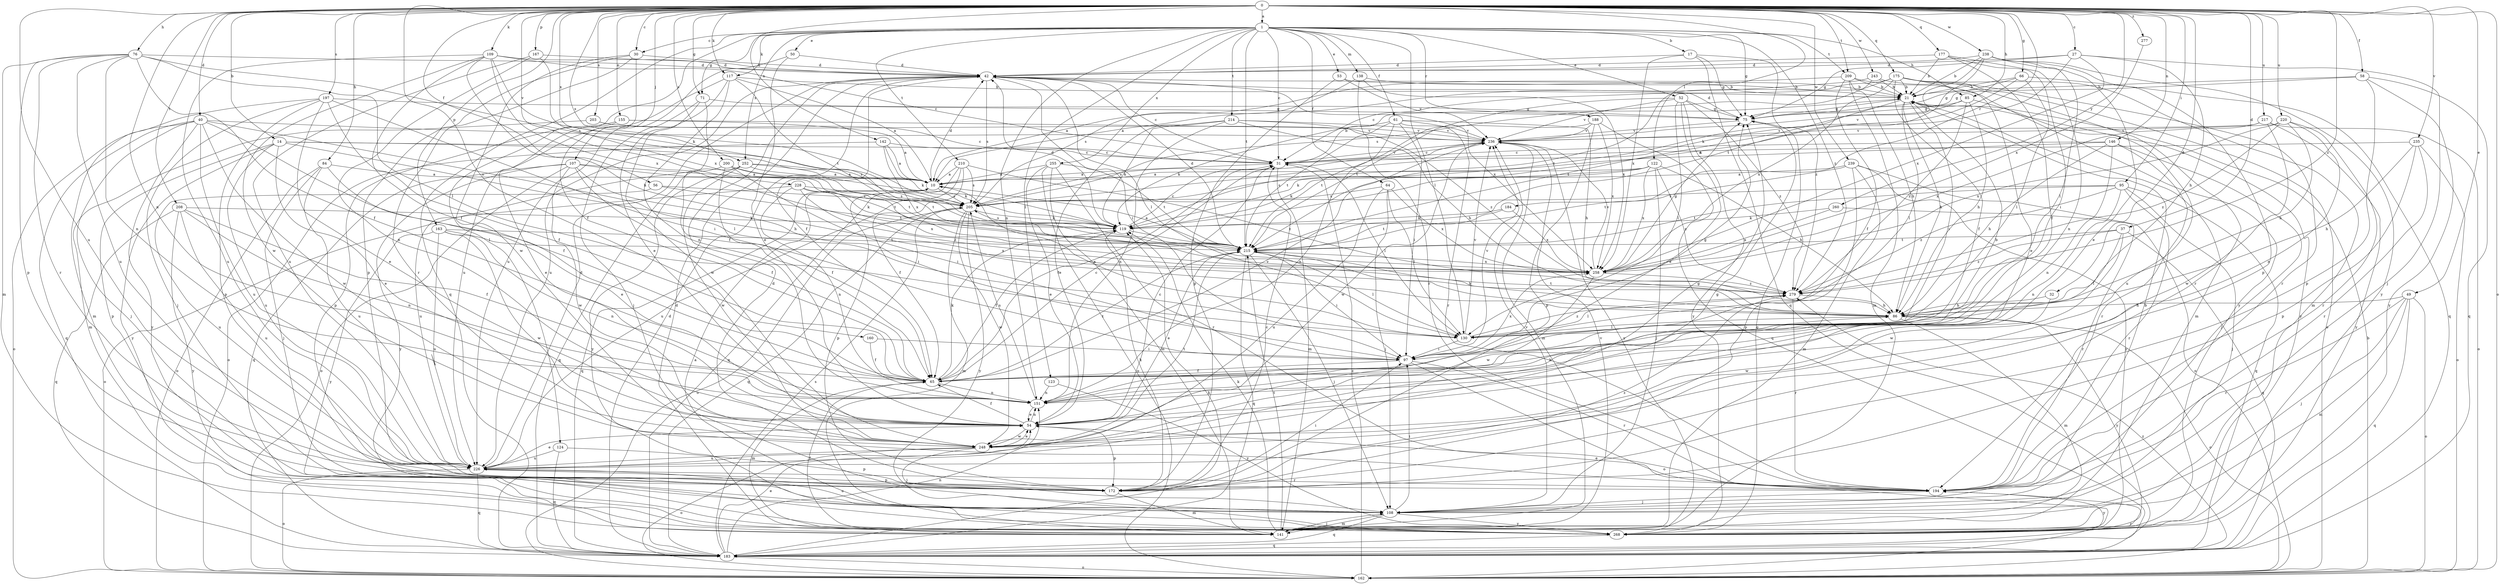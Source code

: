 strict digraph  {
0;
1;
10;
14;
17;
21;
27;
30;
31;
32;
37;
40;
42;
49;
50;
52;
53;
54;
56;
58;
61;
64;
65;
66;
71;
75;
76;
84;
85;
86;
95;
97;
107;
108;
109;
117;
119;
122;
123;
124;
130;
138;
141;
142;
146;
151;
155;
160;
162;
163;
167;
172;
175;
177;
183;
184;
188;
194;
197;
200;
203;
205;
208;
209;
210;
214;
215;
217;
220;
226;
228;
235;
236;
238;
239;
243;
248;
252;
255;
258;
260;
268;
277;
279;
0 -> 1  [label=a];
0 -> 14  [label=b];
0 -> 27  [label=c];
0 -> 30  [label=c];
0 -> 32  [label=d];
0 -> 37  [label=d];
0 -> 40  [label=d];
0 -> 49  [label=e];
0 -> 56  [label=f];
0 -> 58  [label=f];
0 -> 66  [label=g];
0 -> 71  [label=g];
0 -> 76  [label=h];
0 -> 84  [label=h];
0 -> 85  [label=h];
0 -> 95  [label=i];
0 -> 107  [label=j];
0 -> 109  [label=k];
0 -> 117  [label=k];
0 -> 122  [label=l];
0 -> 142  [label=n];
0 -> 146  [label=n];
0 -> 151  [label=n];
0 -> 155  [label=o];
0 -> 160  [label=o];
0 -> 162  [label=o];
0 -> 163  [label=p];
0 -> 167  [label=p];
0 -> 175  [label=q];
0 -> 177  [label=q];
0 -> 184  [label=r];
0 -> 197  [label=s];
0 -> 200  [label=s];
0 -> 203  [label=s];
0 -> 205  [label=s];
0 -> 208  [label=t];
0 -> 209  [label=t];
0 -> 217  [label=u];
0 -> 220  [label=u];
0 -> 226  [label=u];
0 -> 228  [label=v];
0 -> 235  [label=v];
0 -> 238  [label=w];
0 -> 239  [label=w];
0 -> 243  [label=w];
0 -> 252  [label=x];
0 -> 260  [label=y];
0 -> 277  [label=z];
0 -> 279  [label=z];
1 -> 17  [label=b];
1 -> 30  [label=c];
1 -> 31  [label=c];
1 -> 50  [label=e];
1 -> 52  [label=e];
1 -> 53  [label=e];
1 -> 61  [label=f];
1 -> 64  [label=f];
1 -> 71  [label=g];
1 -> 75  [label=g];
1 -> 85  [label=h];
1 -> 117  [label=k];
1 -> 123  [label=l];
1 -> 124  [label=l];
1 -> 130  [label=l];
1 -> 138  [label=m];
1 -> 151  [label=n];
1 -> 183  [label=q];
1 -> 188  [label=r];
1 -> 209  [label=t];
1 -> 210  [label=t];
1 -> 214  [label=t];
1 -> 215  [label=t];
1 -> 252  [label=x];
1 -> 255  [label=x];
1 -> 279  [label=z];
10 -> 42  [label=d];
10 -> 172  [label=p];
10 -> 183  [label=q];
10 -> 205  [label=s];
14 -> 31  [label=c];
14 -> 54  [label=e];
14 -> 86  [label=h];
14 -> 172  [label=p];
14 -> 205  [label=s];
14 -> 226  [label=u];
14 -> 268  [label=y];
17 -> 42  [label=d];
17 -> 75  [label=g];
17 -> 183  [label=q];
17 -> 258  [label=x];
17 -> 279  [label=z];
21 -> 75  [label=g];
21 -> 86  [label=h];
21 -> 97  [label=i];
21 -> 130  [label=l];
21 -> 141  [label=m];
21 -> 215  [label=t];
21 -> 268  [label=y];
27 -> 42  [label=d];
27 -> 75  [label=g];
27 -> 86  [label=h];
27 -> 108  [label=j];
27 -> 205  [label=s];
27 -> 258  [label=x];
30 -> 42  [label=d];
30 -> 65  [label=f];
30 -> 172  [label=p];
30 -> 194  [label=r];
30 -> 248  [label=w];
31 -> 10  [label=a];
31 -> 21  [label=b];
31 -> 65  [label=f];
31 -> 130  [label=l];
31 -> 141  [label=m];
31 -> 236  [label=v];
32 -> 86  [label=h];
32 -> 248  [label=w];
37 -> 130  [label=l];
37 -> 183  [label=q];
37 -> 215  [label=t];
37 -> 248  [label=w];
37 -> 279  [label=z];
40 -> 65  [label=f];
40 -> 108  [label=j];
40 -> 130  [label=l];
40 -> 162  [label=o];
40 -> 183  [label=q];
40 -> 226  [label=u];
40 -> 236  [label=v];
40 -> 248  [label=w];
40 -> 268  [label=y];
42 -> 21  [label=b];
42 -> 31  [label=c];
42 -> 65  [label=f];
42 -> 97  [label=i];
42 -> 130  [label=l];
42 -> 205  [label=s];
42 -> 226  [label=u];
42 -> 258  [label=x];
49 -> 86  [label=h];
49 -> 108  [label=j];
49 -> 141  [label=m];
49 -> 162  [label=o];
49 -> 183  [label=q];
49 -> 194  [label=r];
50 -> 42  [label=d];
50 -> 54  [label=e];
50 -> 226  [label=u];
52 -> 54  [label=e];
52 -> 75  [label=g];
52 -> 130  [label=l];
52 -> 215  [label=t];
52 -> 236  [label=v];
52 -> 268  [label=y];
52 -> 279  [label=z];
53 -> 21  [label=b];
53 -> 172  [label=p];
53 -> 236  [label=v];
54 -> 31  [label=c];
54 -> 65  [label=f];
54 -> 151  [label=n];
54 -> 172  [label=p];
54 -> 248  [label=w];
56 -> 205  [label=s];
56 -> 215  [label=t];
56 -> 226  [label=u];
58 -> 21  [label=b];
58 -> 75  [label=g];
58 -> 172  [label=p];
58 -> 183  [label=q];
58 -> 268  [label=y];
61 -> 86  [label=h];
61 -> 97  [label=i];
61 -> 119  [label=k];
61 -> 151  [label=n];
61 -> 194  [label=r];
61 -> 215  [label=t];
61 -> 236  [label=v];
64 -> 108  [label=j];
64 -> 130  [label=l];
64 -> 205  [label=s];
64 -> 226  [label=u];
64 -> 258  [label=x];
65 -> 21  [label=b];
65 -> 31  [label=c];
65 -> 119  [label=k];
65 -> 141  [label=m];
65 -> 151  [label=n];
65 -> 215  [label=t];
65 -> 236  [label=v];
66 -> 21  [label=b];
66 -> 75  [label=g];
66 -> 119  [label=k];
66 -> 130  [label=l];
66 -> 183  [label=q];
71 -> 65  [label=f];
71 -> 75  [label=g];
71 -> 108  [label=j];
71 -> 248  [label=w];
75 -> 42  [label=d];
75 -> 236  [label=v];
76 -> 42  [label=d];
76 -> 65  [label=f];
76 -> 130  [label=l];
76 -> 141  [label=m];
76 -> 151  [label=n];
76 -> 172  [label=p];
76 -> 194  [label=r];
76 -> 205  [label=s];
76 -> 226  [label=u];
84 -> 10  [label=a];
84 -> 54  [label=e];
84 -> 108  [label=j];
84 -> 162  [label=o];
84 -> 226  [label=u];
85 -> 75  [label=g];
85 -> 86  [label=h];
85 -> 226  [label=u];
85 -> 236  [label=v];
85 -> 279  [label=z];
86 -> 130  [label=l];
86 -> 141  [label=m];
86 -> 162  [label=o];
86 -> 215  [label=t];
86 -> 268  [label=y];
95 -> 108  [label=j];
95 -> 151  [label=n];
95 -> 183  [label=q];
95 -> 194  [label=r];
95 -> 205  [label=s];
95 -> 215  [label=t];
95 -> 279  [label=z];
97 -> 65  [label=f];
97 -> 75  [label=g];
97 -> 162  [label=o];
97 -> 194  [label=r];
97 -> 236  [label=v];
97 -> 258  [label=x];
107 -> 10  [label=a];
107 -> 65  [label=f];
107 -> 97  [label=i];
107 -> 162  [label=o];
107 -> 183  [label=q];
107 -> 215  [label=t];
107 -> 248  [label=w];
107 -> 268  [label=y];
108 -> 21  [label=b];
108 -> 97  [label=i];
108 -> 141  [label=m];
108 -> 183  [label=q];
108 -> 226  [label=u];
108 -> 236  [label=v];
108 -> 268  [label=y];
109 -> 31  [label=c];
109 -> 42  [label=d];
109 -> 65  [label=f];
109 -> 86  [label=h];
109 -> 119  [label=k];
109 -> 226  [label=u];
109 -> 248  [label=w];
109 -> 258  [label=x];
117 -> 10  [label=a];
117 -> 21  [label=b];
117 -> 54  [label=e];
117 -> 151  [label=n];
117 -> 215  [label=t];
117 -> 226  [label=u];
119 -> 31  [label=c];
119 -> 42  [label=d];
119 -> 65  [label=f];
119 -> 205  [label=s];
119 -> 215  [label=t];
122 -> 10  [label=a];
122 -> 86  [label=h];
122 -> 108  [label=j];
122 -> 119  [label=k];
122 -> 205  [label=s];
122 -> 258  [label=x];
122 -> 279  [label=z];
123 -> 151  [label=n];
123 -> 268  [label=y];
124 -> 172  [label=p];
124 -> 183  [label=q];
124 -> 226  [label=u];
130 -> 10  [label=a];
130 -> 97  [label=i];
130 -> 236  [label=v];
130 -> 279  [label=z];
138 -> 21  [label=b];
138 -> 194  [label=r];
138 -> 205  [label=s];
138 -> 258  [label=x];
141 -> 42  [label=d];
141 -> 65  [label=f];
141 -> 108  [label=j];
141 -> 119  [label=k];
141 -> 215  [label=t];
141 -> 236  [label=v];
142 -> 10  [label=a];
142 -> 31  [label=c];
142 -> 119  [label=k];
142 -> 162  [label=o];
142 -> 258  [label=x];
146 -> 31  [label=c];
146 -> 86  [label=h];
146 -> 108  [label=j];
146 -> 119  [label=k];
146 -> 151  [label=n];
146 -> 194  [label=r];
151 -> 54  [label=e];
151 -> 86  [label=h];
151 -> 205  [label=s];
155 -> 10  [label=a];
155 -> 54  [label=e];
155 -> 172  [label=p];
155 -> 236  [label=v];
160 -> 65  [label=f];
160 -> 97  [label=i];
162 -> 21  [label=b];
162 -> 31  [label=c];
162 -> 279  [label=z];
163 -> 151  [label=n];
163 -> 215  [label=t];
163 -> 226  [label=u];
163 -> 248  [label=w];
163 -> 258  [label=x];
163 -> 268  [label=y];
167 -> 42  [label=d];
167 -> 54  [label=e];
167 -> 226  [label=u];
167 -> 258  [label=x];
172 -> 31  [label=c];
172 -> 42  [label=d];
172 -> 97  [label=i];
172 -> 119  [label=k];
172 -> 141  [label=m];
172 -> 279  [label=z];
175 -> 21  [label=b];
175 -> 31  [label=c];
175 -> 54  [label=e];
175 -> 65  [label=f];
175 -> 141  [label=m];
175 -> 162  [label=o];
175 -> 194  [label=r];
175 -> 215  [label=t];
175 -> 258  [label=x];
177 -> 21  [label=b];
177 -> 42  [label=d];
177 -> 65  [label=f];
177 -> 97  [label=i];
177 -> 151  [label=n];
183 -> 42  [label=d];
183 -> 54  [label=e];
183 -> 119  [label=k];
183 -> 151  [label=n];
183 -> 162  [label=o];
183 -> 194  [label=r];
183 -> 205  [label=s];
184 -> 119  [label=k];
184 -> 215  [label=t];
184 -> 258  [label=x];
188 -> 172  [label=p];
188 -> 183  [label=q];
188 -> 215  [label=t];
188 -> 236  [label=v];
188 -> 258  [label=x];
194 -> 54  [label=e];
194 -> 108  [label=j];
194 -> 268  [label=y];
197 -> 54  [label=e];
197 -> 65  [label=f];
197 -> 75  [label=g];
197 -> 97  [label=i];
197 -> 108  [label=j];
197 -> 141  [label=m];
197 -> 172  [label=p];
200 -> 10  [label=a];
200 -> 65  [label=f];
200 -> 97  [label=i];
200 -> 215  [label=t];
200 -> 226  [label=u];
203 -> 31  [label=c];
203 -> 141  [label=m];
203 -> 236  [label=v];
205 -> 119  [label=k];
205 -> 141  [label=m];
205 -> 162  [label=o];
205 -> 183  [label=q];
205 -> 248  [label=w];
205 -> 268  [label=y];
208 -> 65  [label=f];
208 -> 119  [label=k];
208 -> 151  [label=n];
208 -> 183  [label=q];
208 -> 226  [label=u];
208 -> 268  [label=y];
209 -> 10  [label=a];
209 -> 21  [label=b];
209 -> 65  [label=f];
209 -> 86  [label=h];
209 -> 141  [label=m];
209 -> 268  [label=y];
210 -> 10  [label=a];
210 -> 65  [label=f];
210 -> 183  [label=q];
210 -> 205  [label=s];
210 -> 226  [label=u];
210 -> 279  [label=z];
214 -> 54  [label=e];
214 -> 86  [label=h];
214 -> 119  [label=k];
214 -> 151  [label=n];
214 -> 236  [label=v];
214 -> 279  [label=z];
215 -> 10  [label=a];
215 -> 42  [label=d];
215 -> 54  [label=e];
215 -> 86  [label=h];
215 -> 97  [label=i];
215 -> 108  [label=j];
215 -> 130  [label=l];
215 -> 183  [label=q];
215 -> 258  [label=x];
217 -> 162  [label=o];
217 -> 236  [label=v];
217 -> 248  [label=w];
217 -> 258  [label=x];
217 -> 268  [label=y];
220 -> 86  [label=h];
220 -> 151  [label=n];
220 -> 194  [label=r];
220 -> 236  [label=v];
220 -> 258  [label=x];
220 -> 279  [label=z];
226 -> 42  [label=d];
226 -> 54  [label=e];
226 -> 75  [label=g];
226 -> 162  [label=o];
226 -> 172  [label=p];
226 -> 183  [label=q];
226 -> 194  [label=r];
228 -> 119  [label=k];
228 -> 151  [label=n];
228 -> 162  [label=o];
228 -> 205  [label=s];
228 -> 258  [label=x];
228 -> 279  [label=z];
235 -> 31  [label=c];
235 -> 86  [label=h];
235 -> 162  [label=o];
235 -> 172  [label=p];
235 -> 194  [label=r];
236 -> 31  [label=c];
236 -> 141  [label=m];
236 -> 205  [label=s];
236 -> 248  [label=w];
236 -> 268  [label=y];
238 -> 21  [label=b];
238 -> 42  [label=d];
238 -> 54  [label=e];
238 -> 119  [label=k];
238 -> 130  [label=l];
238 -> 172  [label=p];
238 -> 215  [label=t];
238 -> 268  [label=y];
239 -> 10  [label=a];
239 -> 141  [label=m];
239 -> 162  [label=o];
239 -> 172  [label=p];
239 -> 215  [label=t];
239 -> 268  [label=y];
243 -> 10  [label=a];
243 -> 21  [label=b];
243 -> 194  [label=r];
243 -> 205  [label=s];
248 -> 54  [label=e];
248 -> 75  [label=g];
248 -> 108  [label=j];
248 -> 162  [label=o];
248 -> 215  [label=t];
248 -> 226  [label=u];
252 -> 10  [label=a];
252 -> 119  [label=k];
252 -> 183  [label=q];
252 -> 215  [label=t];
252 -> 248  [label=w];
252 -> 268  [label=y];
255 -> 10  [label=a];
255 -> 54  [label=e];
255 -> 141  [label=m];
255 -> 162  [label=o];
255 -> 194  [label=r];
255 -> 215  [label=t];
258 -> 75  [label=g];
258 -> 236  [label=v];
258 -> 248  [label=w];
258 -> 279  [label=z];
260 -> 119  [label=k];
260 -> 194  [label=r];
260 -> 258  [label=x];
268 -> 10  [label=a];
268 -> 75  [label=g];
268 -> 183  [label=q];
277 -> 258  [label=x];
279 -> 86  [label=h];
279 -> 130  [label=l];
279 -> 194  [label=r];
}
